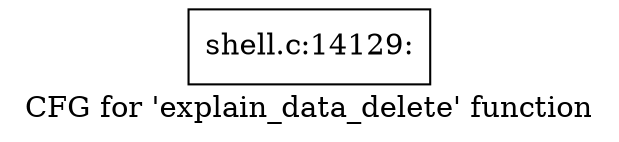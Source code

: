 digraph "CFG for 'explain_data_delete' function" {
	label="CFG for 'explain_data_delete' function";

	Node0x5602773ec8c0 [shape=record,label="{shell.c:14129:}"];
}
